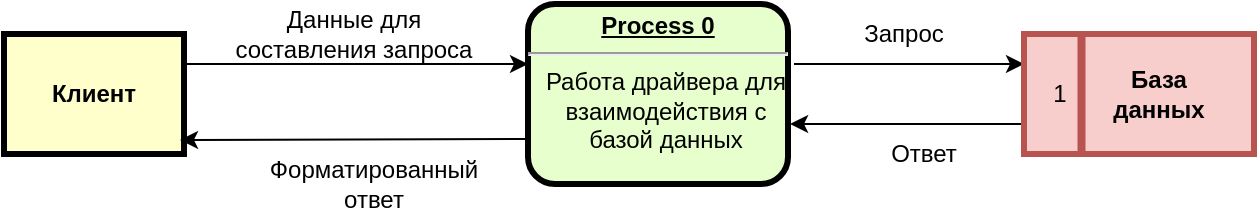 <mxfile version="24.2.5" type="device" pages="3">
  <diagram name="Контекстная системы" id="crHzP2vFGfPhdomKH6Qq">
    <mxGraphModel dx="1781" dy="674" grid="1" gridSize="10" guides="1" tooltips="1" connect="1" arrows="1" fold="1" page="1" pageScale="1" pageWidth="827" pageHeight="1169" math="0" shadow="0">
      <root>
        <mxCell id="0" />
        <mxCell id="1" parent="0" />
        <mxCell id="4SIv2YQvRs3FpdAU6swr-1" value="&lt;p style=&quot;margin: 4px 0px 0px; text-decoration: underline;&quot;&gt;&lt;strong&gt;Process 0&lt;br&gt;&lt;/strong&gt;&lt;/p&gt;&lt;hr&gt;&lt;p style=&quot;margin: 0px; margin-left: 8px;&quot;&gt;&lt;span style=&quot;font-weight: 400; text-wrap: wrap;&quot;&gt;Работа драйвера для взаимодействия с базой данных&lt;/span&gt;&lt;br&gt;&lt;/p&gt;" style="verticalAlign=middle;align=center;overflow=fill;fontSize=12;fontFamily=Helvetica;html=1;rounded=1;fontStyle=1;strokeWidth=3;fillColor=#E6FFCC" parent="1" vertex="1">
          <mxGeometry x="-478" y="510" width="130" height="90" as="geometry" />
        </mxCell>
        <mxCell id="4SIv2YQvRs3FpdAU6swr-2" value="Клиент" style="whiteSpace=wrap;align=center;verticalAlign=middle;fontStyle=1;strokeWidth=3;fillColor=#FFFFCC" parent="1" vertex="1">
          <mxGeometry x="-740" y="525" width="90" height="60" as="geometry" />
        </mxCell>
        <mxCell id="4SIv2YQvRs3FpdAU6swr-5" value="" style="endArrow=classic;html=1;rounded=0;exitX=1;exitY=0.5;exitDx=0;exitDy=0;entryX=0;entryY=0.5;entryDx=0;entryDy=0;" parent="1" edge="1">
          <mxGeometry width="50" height="50" relative="1" as="geometry">
            <mxPoint x="-650" y="540" as="sourcePoint" />
            <mxPoint x="-478" y="540" as="targetPoint" />
          </mxGeometry>
        </mxCell>
        <mxCell id="4SIv2YQvRs3FpdAU6swr-8" value="Данные для составления запроса" style="text;html=1;align=center;verticalAlign=middle;whiteSpace=wrap;rounded=0;" parent="1" vertex="1">
          <mxGeometry x="-630" y="510" width="130" height="30" as="geometry" />
        </mxCell>
        <mxCell id="4SIv2YQvRs3FpdAU6swr-10" value="" style="endArrow=classic;html=1;rounded=0;exitX=0;exitY=0.75;exitDx=0;exitDy=0;entryX=0.978;entryY=0.883;entryDx=0;entryDy=0;entryPerimeter=0;" parent="1" source="4SIv2YQvRs3FpdAU6swr-1" target="4SIv2YQvRs3FpdAU6swr-2" edge="1">
          <mxGeometry width="50" height="50" relative="1" as="geometry">
            <mxPoint x="-348" y="555" as="sourcePoint" />
            <mxPoint x="-220" y="555" as="targetPoint" />
          </mxGeometry>
        </mxCell>
        <mxCell id="4SIv2YQvRs3FpdAU6swr-18" value="Форматированный ответ" style="text;html=1;align=center;verticalAlign=middle;whiteSpace=wrap;rounded=0;" parent="1" vertex="1">
          <mxGeometry x="-620" y="585" width="130" height="30" as="geometry" />
        </mxCell>
        <mxCell id="4SIv2YQvRs3FpdAU6swr-19" style="edgeStyle=orthogonalEdgeStyle;rounded=0;orthogonalLoop=1;jettySize=auto;html=1;exitX=0;exitY=0.25;exitDx=0;exitDy=0;entryX=1.008;entryY=0.333;entryDx=0;entryDy=0;entryPerimeter=0;" parent="1" edge="1">
          <mxGeometry relative="1" as="geometry">
            <mxPoint x="-230" y="570.03" as="sourcePoint" />
            <mxPoint x="-346.96" y="570" as="targetPoint" />
          </mxGeometry>
        </mxCell>
        <mxCell id="4SIv2YQvRs3FpdAU6swr-20" style="edgeStyle=orthogonalEdgeStyle;rounded=0;orthogonalLoop=1;jettySize=auto;html=1;exitX=1.023;exitY=0.333;exitDx=0;exitDy=0;entryX=0;entryY=0.25;entryDx=0;entryDy=0;exitPerimeter=0;" parent="1" source="4SIv2YQvRs3FpdAU6swr-1" edge="1">
          <mxGeometry relative="1" as="geometry">
            <mxPoint x="-220" y="580.03" as="sourcePoint" />
            <mxPoint x="-230" y="540" as="targetPoint" />
          </mxGeometry>
        </mxCell>
        <mxCell id="4SIv2YQvRs3FpdAU6swr-21" value="Запрос" style="text;html=1;align=center;verticalAlign=middle;whiteSpace=wrap;rounded=0;" parent="1" vertex="1">
          <mxGeometry x="-320" y="510" width="60" height="30" as="geometry" />
        </mxCell>
        <mxCell id="4SIv2YQvRs3FpdAU6swr-23" value="Ответ" style="text;html=1;align=center;verticalAlign=middle;whiteSpace=wrap;rounded=0;" parent="1" vertex="1">
          <mxGeometry x="-310" y="570" width="60" height="30" as="geometry" />
        </mxCell>
        <mxCell id="B_Gs3yqu9H_w-6XnptRO-1" value="" style="group" parent="1" vertex="1" connectable="0">
          <mxGeometry x="-230" y="525" width="115" height="60" as="geometry" />
        </mxCell>
        <mxCell id="B_Gs3yqu9H_w-6XnptRO-2" value="База данных" style="whiteSpace=wrap;align=center;verticalAlign=middle;fontStyle=1;strokeWidth=3;fillColor=#f8cecc;strokeColor=#b85450;spacingLeft=20;spacing=20;" parent="B_Gs3yqu9H_w-6XnptRO-1" vertex="1">
          <mxGeometry width="115" height="60" as="geometry" />
        </mxCell>
        <mxCell id="B_Gs3yqu9H_w-6XnptRO-3" value="" style="endArrow=none;html=1;rounded=0;fillColor=#f8cecc;strokeColor=#b85450;strokeWidth=4;entryX=0.25;entryY=0;entryDx=0;entryDy=0;exitX=0.25;exitY=1;exitDx=0;exitDy=0;" parent="B_Gs3yqu9H_w-6XnptRO-1" source="B_Gs3yqu9H_w-6XnptRO-2" target="B_Gs3yqu9H_w-6XnptRO-2" edge="1">
          <mxGeometry width="50" height="50" relative="1" as="geometry">
            <mxPoint x="-10" y="55" as="sourcePoint" />
            <mxPoint x="40" y="5" as="targetPoint" />
          </mxGeometry>
        </mxCell>
        <mxCell id="B_Gs3yqu9H_w-6XnptRO-4" value="1" style="text;html=1;align=center;verticalAlign=middle;whiteSpace=wrap;rounded=0;" parent="B_Gs3yqu9H_w-6XnptRO-1" vertex="1">
          <mxGeometry x="12.5" y="15" width="10" height="30" as="geometry" />
        </mxCell>
      </root>
    </mxGraphModel>
  </diagram>
  <diagram id="kAys5GtBO7P48rhOp_UV" name="Диаграмма уровня подсистемы">
    <mxGraphModel dx="954" dy="674" grid="1" gridSize="10" guides="1" tooltips="1" connect="1" arrows="1" fold="1" page="1" pageScale="1" pageWidth="827" pageHeight="1169" math="0" shadow="0">
      <root>
        <mxCell id="0" />
        <mxCell id="1" parent="0" />
        <mxCell id="quadHlxebQbxLth4ULPf-13" style="edgeStyle=orthogonalEdgeStyle;rounded=0;orthogonalLoop=1;jettySize=auto;html=1;" parent="1" source="7OxWrjzQsRhNpBRJtAWi-1" target="quadHlxebQbxLth4ULPf-8" edge="1">
          <mxGeometry relative="1" as="geometry" />
        </mxCell>
        <mxCell id="7OxWrjzQsRhNpBRJtAWi-1" value="&lt;p style=&quot;margin: 4px 0px 0px; text-decoration: underline;&quot;&gt;&lt;strong&gt;Process 1&lt;br&gt;&lt;/strong&gt;&lt;/p&gt;&lt;hr&gt;&lt;p style=&quot;margin: 0px; margin-left: 8px;&quot;&gt;&lt;span style=&quot;font-weight: 400; text-wrap: wrap;&quot;&gt;Создания запроса&lt;/span&gt;&lt;/p&gt;&lt;p style=&quot;margin: 0px; margin-left: 8px;&quot;&gt;&lt;span style=&quot;font-weight: 400; text-wrap: wrap;&quot;&gt;из объектов класса&lt;/span&gt;&lt;br&gt;&lt;/p&gt;" style="verticalAlign=middle;align=center;overflow=fill;fontSize=12;fontFamily=Helvetica;html=1;rounded=1;fontStyle=1;strokeWidth=3;fillColor=#E6FFCC" parent="1" vertex="1">
          <mxGeometry x="80" y="230" width="130" height="90" as="geometry" />
        </mxCell>
        <mxCell id="quadHlxebQbxLth4ULPf-6" style="edgeStyle=orthogonalEdgeStyle;rounded=0;orthogonalLoop=1;jettySize=auto;html=1;entryX=0;entryY=0.5;entryDx=0;entryDy=0;" parent="1" source="7OxWrjzQsRhNpBRJtAWi-2" target="7OxWrjzQsRhNpBRJtAWi-3" edge="1">
          <mxGeometry relative="1" as="geometry" />
        </mxCell>
        <mxCell id="7OxWrjzQsRhNpBRJtAWi-2" value="&lt;p style=&quot;margin: 4px 0px 0px; text-decoration: underline;&quot;&gt;&lt;strong&gt;Process 2&lt;br&gt;&lt;/strong&gt;&lt;/p&gt;&lt;hr&gt;&lt;p style=&quot;margin: 0px; margin-left: 8px;&quot;&gt;&lt;span style=&quot;font-weight: 400; text-wrap: wrap;&quot;&gt;Приведение ответа&amp;nbsp;&lt;/span&gt;&lt;/p&gt;&lt;p style=&quot;margin: 0px; margin-left: 8px;&quot;&gt;&lt;span style=&quot;font-weight: 400; text-wrap: wrap;&quot;&gt;к нужному формату формату&lt;/span&gt;&lt;br&gt;&lt;/p&gt;" style="verticalAlign=middle;align=center;overflow=fill;fontSize=12;fontFamily=Helvetica;html=1;rounded=1;fontStyle=1;strokeWidth=3;fillColor=#E6FFCC" parent="1" vertex="1">
          <mxGeometry x="370" y="450" width="130" height="90" as="geometry" />
        </mxCell>
        <mxCell id="quadHlxebQbxLth4ULPf-2" style="edgeStyle=orthogonalEdgeStyle;rounded=0;orthogonalLoop=1;jettySize=auto;html=1;exitX=1;exitY=0.5;exitDx=0;exitDy=0;" parent="1" source="7OxWrjzQsRhNpBRJtAWi-3" edge="1">
          <mxGeometry relative="1" as="geometry">
            <mxPoint x="810" y="655" as="targetPoint" />
          </mxGeometry>
        </mxCell>
        <mxCell id="7OxWrjzQsRhNpBRJtAWi-3" value="&lt;p style=&quot;margin: 4px 0px 0px; text-decoration: underline;&quot;&gt;&lt;strong&gt;Process 3&lt;br&gt;&lt;/strong&gt;&lt;/p&gt;&lt;hr&gt;&lt;p style=&quot;margin: 0px; margin-left: 8px;&quot;&gt;&lt;span style=&quot;font-weight: 400; text-wrap: wrap;&quot;&gt;Отправка результата клианту&lt;/span&gt;&lt;br&gt;&lt;/p&gt;" style="verticalAlign=middle;align=center;overflow=fill;fontSize=12;fontFamily=Helvetica;html=1;rounded=1;fontStyle=1;strokeWidth=3;fillColor=#E6FFCC" parent="1" vertex="1">
          <mxGeometry x="560" y="610" width="130" height="90" as="geometry" />
        </mxCell>
        <mxCell id="CeUDy2bJl7W9SvdoFzrI-2" style="edgeStyle=orthogonalEdgeStyle;rounded=0;orthogonalLoop=1;jettySize=auto;html=1;" parent="1" source="CeUDy2bJl7W9SvdoFzrI-1" target="7OxWrjzQsRhNpBRJtAWi-1" edge="1">
          <mxGeometry relative="1" as="geometry" />
        </mxCell>
        <mxCell id="CeUDy2bJl7W9SvdoFzrI-1" value="Данные для составления запроса" style="text;html=1;align=center;verticalAlign=middle;whiteSpace=wrap;rounded=0;" parent="1" vertex="1">
          <mxGeometry x="80" y="140" width="130" height="30" as="geometry" />
        </mxCell>
        <mxCell id="quadHlxebQbxLth4ULPf-1" value="Форматированный ответ" style="text;html=1;align=center;verticalAlign=middle;whiteSpace=wrap;rounded=0;" parent="1" vertex="1">
          <mxGeometry x="690" y="620" width="130" height="30" as="geometry" />
        </mxCell>
        <mxCell id="quadHlxebQbxLth4ULPf-4" value="Запрос на базу данных" style="text;html=1;align=center;verticalAlign=middle;whiteSpace=wrap;rounded=0;" parent="1" vertex="1">
          <mxGeometry x="130" y="380" width="130" height="30" as="geometry" />
        </mxCell>
        <mxCell id="quadHlxebQbxLth4ULPf-5" value="Ответ переведнный в структцуру, понятную клиенту" style="text;html=1;align=center;verticalAlign=middle;whiteSpace=wrap;rounded=0;" parent="1" vertex="1">
          <mxGeometry x="530" y="530" width="130" height="30" as="geometry" />
        </mxCell>
        <mxCell id="quadHlxebQbxLth4ULPf-7" value="" style="group" parent="1" vertex="1" connectable="0">
          <mxGeometry x="87.5" y="465" width="115" height="60" as="geometry" />
        </mxCell>
        <mxCell id="quadHlxebQbxLth4ULPf-8" value="База данных" style="whiteSpace=wrap;align=center;verticalAlign=middle;fontStyle=1;strokeWidth=3;fillColor=#f8cecc;strokeColor=#b85450;spacingLeft=20;spacing=20;" parent="quadHlxebQbxLth4ULPf-7" vertex="1">
          <mxGeometry width="115" height="60" as="geometry" />
        </mxCell>
        <mxCell id="quadHlxebQbxLth4ULPf-9" value="" style="endArrow=none;html=1;rounded=0;fillColor=#f8cecc;strokeColor=#b85450;strokeWidth=4;entryX=0.25;entryY=0;entryDx=0;entryDy=0;exitX=0.25;exitY=1;exitDx=0;exitDy=0;" parent="quadHlxebQbxLth4ULPf-7" source="quadHlxebQbxLth4ULPf-8" target="quadHlxebQbxLth4ULPf-8" edge="1">
          <mxGeometry width="50" height="50" relative="1" as="geometry">
            <mxPoint x="-10" y="55" as="sourcePoint" />
            <mxPoint x="40" y="5" as="targetPoint" />
          </mxGeometry>
        </mxCell>
        <mxCell id="quadHlxebQbxLth4ULPf-15" value="1" style="text;html=1;align=center;verticalAlign=middle;whiteSpace=wrap;rounded=0;" parent="quadHlxebQbxLth4ULPf-7" vertex="1">
          <mxGeometry x="12.5" y="15" width="10" height="30" as="geometry" />
        </mxCell>
        <mxCell id="quadHlxebQbxLth4ULPf-12" style="edgeStyle=orthogonalEdgeStyle;rounded=0;orthogonalLoop=1;jettySize=auto;html=1;entryX=0;entryY=0.5;entryDx=0;entryDy=0;" parent="1" source="quadHlxebQbxLth4ULPf-8" target="7OxWrjzQsRhNpBRJtAWi-2" edge="1">
          <mxGeometry relative="1" as="geometry" />
        </mxCell>
        <mxCell id="quadHlxebQbxLth4ULPf-14" value="Ответ с базы данных" style="text;html=1;align=center;verticalAlign=middle;whiteSpace=wrap;rounded=0;" parent="1" vertex="1">
          <mxGeometry x="220" y="465" width="127.5" height="30" as="geometry" />
        </mxCell>
      </root>
    </mxGraphModel>
  </diagram>
  <diagram id="ZAM-FKKQkNeuOIa3ijH2" name="Диаграмма уровня процесса">
    <mxGraphModel dx="954" dy="674" grid="1" gridSize="10" guides="1" tooltips="1" connect="1" arrows="1" fold="1" page="1" pageScale="1" pageWidth="827" pageHeight="1169" math="0" shadow="0">
      <root>
        <mxCell id="0" />
        <mxCell id="1" parent="0" />
        <mxCell id="zfTyyanHBx-Ml6QbMH__-2" style="edgeStyle=orthogonalEdgeStyle;rounded=0;orthogonalLoop=1;jettySize=auto;html=1;exitX=1;exitY=0.5;exitDx=0;exitDy=0;entryX=0;entryY=0.5;entryDx=0;entryDy=0;" edge="1" parent="1" source="smVEI-mV86w0FqiJipC0-1" target="smVEI-mV86w0FqiJipC0-3">
          <mxGeometry relative="1" as="geometry" />
        </mxCell>
        <mxCell id="smVEI-mV86w0FqiJipC0-1" value="&lt;p style=&quot;margin: 4px 0px 0px; text-decoration: underline;&quot;&gt;&lt;strong&gt;Process 2&lt;br&gt;&lt;/strong&gt;&lt;/p&gt;&lt;hr&gt;&lt;p style=&quot;margin: 0px; margin-left: 8px;&quot;&gt;&lt;span style=&quot;font-weight: 400; text-wrap: wrap;&quot;&gt;Объединение объектов класса &quot;подзапрос&quot; в объект класса &quot;запрос&quot;&lt;/span&gt;&lt;/p&gt;" style="verticalAlign=middle;align=center;overflow=fill;fontSize=12;fontFamily=Helvetica;html=1;rounded=1;fontStyle=1;strokeWidth=3;fillColor=#E6FFCC" vertex="1" parent="1">
          <mxGeometry x="390" y="300" width="130" height="90" as="geometry" />
        </mxCell>
        <mxCell id="zfTyyanHBx-Ml6QbMH__-1" style="edgeStyle=orthogonalEdgeStyle;rounded=0;orthogonalLoop=1;jettySize=auto;html=1;exitX=1;exitY=0.5;exitDx=0;exitDy=0;entryX=0;entryY=0.5;entryDx=0;entryDy=0;" edge="1" parent="1" source="smVEI-mV86w0FqiJipC0-2" target="smVEI-mV86w0FqiJipC0-1">
          <mxGeometry relative="1" as="geometry" />
        </mxCell>
        <mxCell id="smVEI-mV86w0FqiJipC0-2" value="&lt;p style=&quot;margin: 4px 0px 0px; text-decoration: underline;&quot;&gt;&lt;strong&gt;Process 1&lt;br&gt;&lt;/strong&gt;&lt;/p&gt;&lt;hr&gt;&lt;p style=&quot;margin: 0px; margin-left: 8px;&quot;&gt;&lt;span style=&quot;font-weight: 400; text-wrap: wrap;&quot;&gt;Заполненение объектов класса данными из запросов&lt;/span&gt;&lt;br&gt;&lt;/p&gt;" style="verticalAlign=middle;align=center;overflow=fill;fontSize=12;fontFamily=Helvetica;html=1;rounded=1;fontStyle=1;strokeWidth=3;fillColor=#E6FFCC" vertex="1" parent="1">
          <mxGeometry x="200" y="190" width="130" height="90" as="geometry" />
        </mxCell>
        <mxCell id="zfTyyanHBx-Ml6QbMH__-5" style="edgeStyle=orthogonalEdgeStyle;rounded=0;orthogonalLoop=1;jettySize=auto;html=1;exitX=1;exitY=0.5;exitDx=0;exitDy=0;" edge="1" parent="1" source="smVEI-mV86w0FqiJipC0-3">
          <mxGeometry relative="1" as="geometry">
            <mxPoint x="820" y="455" as="targetPoint" />
          </mxGeometry>
        </mxCell>
        <mxCell id="smVEI-mV86w0FqiJipC0-3" value="&lt;p style=&quot;margin: 4px 0px 0px; text-decoration: underline;&quot;&gt;&lt;strong&gt;Process 3&lt;br&gt;&lt;/strong&gt;&lt;/p&gt;&lt;hr&gt;&lt;p style=&quot;margin: 0px; margin-left: 8px;&quot;&gt;&lt;span style=&quot;font-weight: 400; text-wrap: wrap;&quot;&gt;Перевод обхекта класса &quot;запрос&quot; в формат реального запроса&lt;/span&gt;&lt;br&gt;&lt;/p&gt;" style="verticalAlign=middle;align=center;overflow=fill;fontSize=12;fontFamily=Helvetica;html=1;rounded=1;fontStyle=1;strokeWidth=3;fillColor=#E6FFCC" vertex="1" parent="1">
          <mxGeometry x="600" y="410" width="130" height="90" as="geometry" />
        </mxCell>
        <mxCell id="J6LPQglFVtMUExjJ4sRz-2" style="edgeStyle=orthogonalEdgeStyle;rounded=0;orthogonalLoop=1;jettySize=auto;html=1;entryX=0;entryY=0.5;entryDx=0;entryDy=0;" edge="1" parent="1" source="J6LPQglFVtMUExjJ4sRz-1" target="smVEI-mV86w0FqiJipC0-2">
          <mxGeometry relative="1" as="geometry" />
        </mxCell>
        <mxCell id="J6LPQglFVtMUExjJ4sRz-1" value="Данные для составления запроса" style="text;html=1;align=center;verticalAlign=middle;whiteSpace=wrap;rounded=0;" vertex="1" parent="1">
          <mxGeometry y="220" width="130" height="30" as="geometry" />
        </mxCell>
        <mxCell id="zfTyyanHBx-Ml6QbMH__-3" value="Несколько объектов каласса &quot;подзапрос&quot;" style="text;html=1;align=center;verticalAlign=middle;whiteSpace=wrap;rounded=0;" vertex="1" parent="1">
          <mxGeometry x="340" y="200" width="130" height="30" as="geometry" />
        </mxCell>
        <mxCell id="zfTyyanHBx-Ml6QbMH__-4" value="Объект каласса &quot;запрос&quot;" style="text;html=1;align=center;verticalAlign=middle;whiteSpace=wrap;rounded=0;" vertex="1" parent="1">
          <mxGeometry x="530" y="310" width="130" height="30" as="geometry" />
        </mxCell>
        <mxCell id="zfTyyanHBx-Ml6QbMH__-6" value="Запрос на базу данных" style="text;html=1;align=center;verticalAlign=middle;whiteSpace=wrap;rounded=0;" vertex="1" parent="1">
          <mxGeometry x="730" y="410" width="130" height="30" as="geometry" />
        </mxCell>
      </root>
    </mxGraphModel>
  </diagram>
</mxfile>
